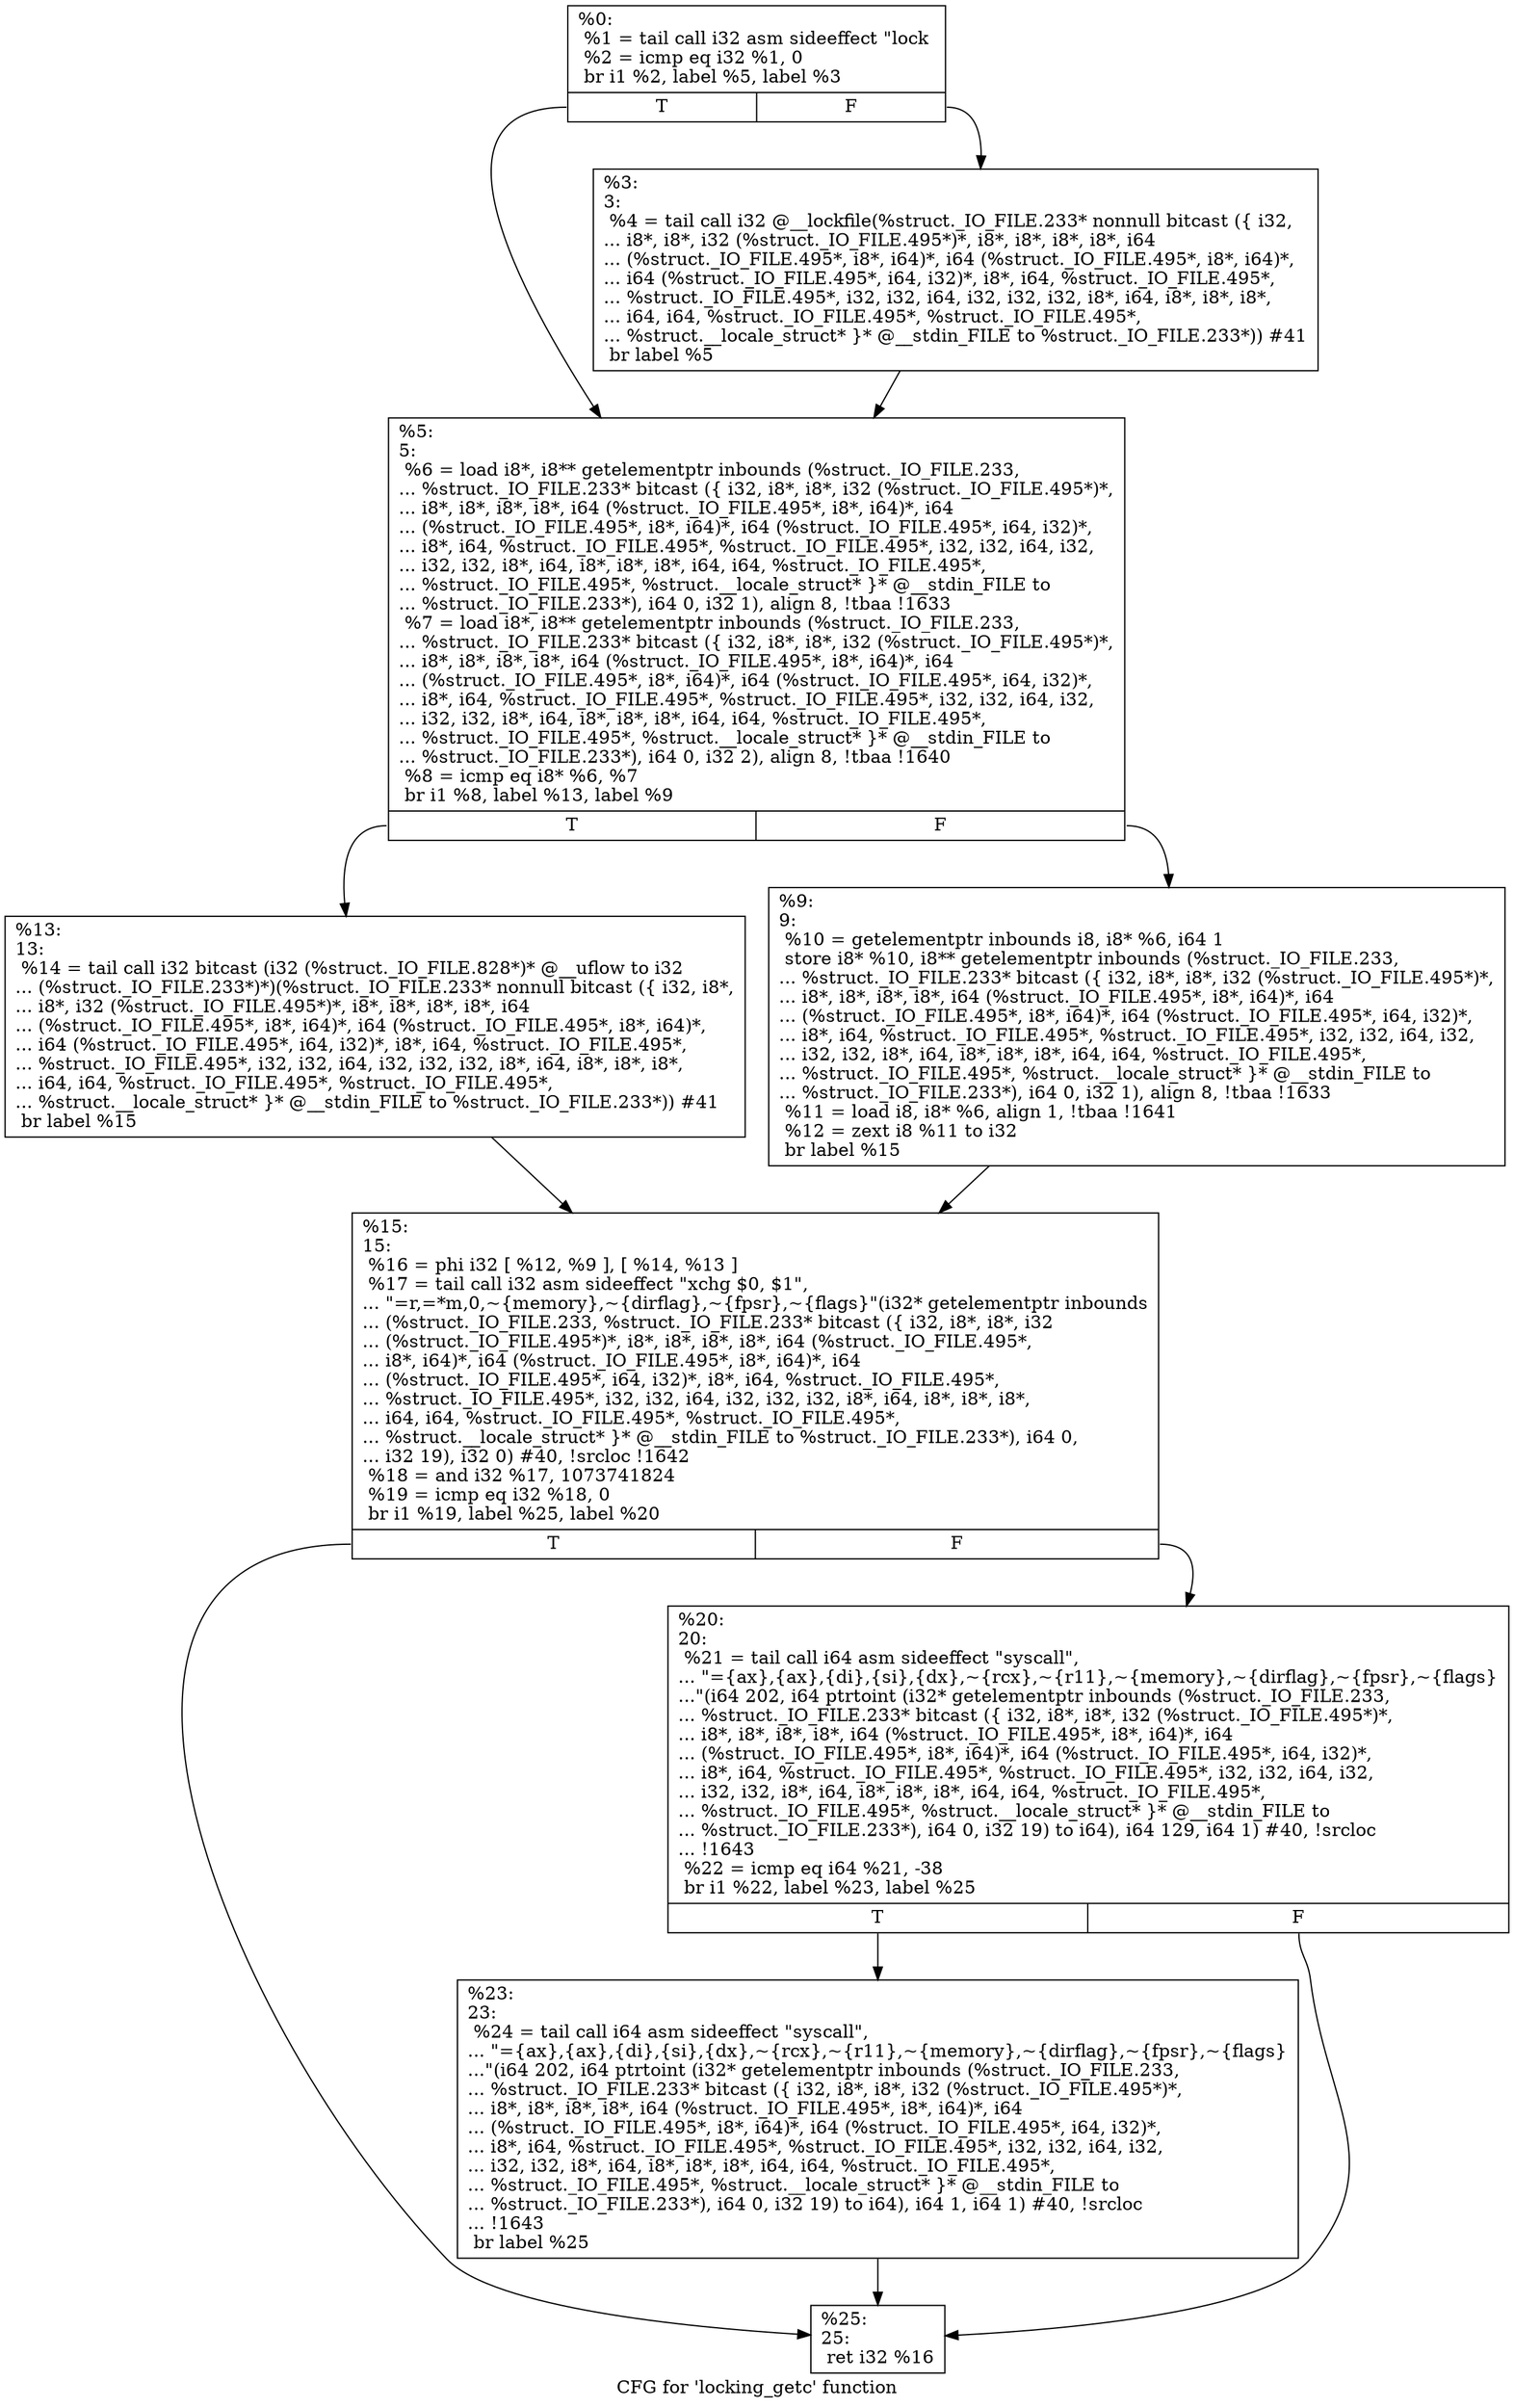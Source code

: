 digraph "CFG for 'locking_getc' function" {
	label="CFG for 'locking_getc' function";

	Node0x1bf5fc0 [shape=record,label="{%0:\l  %1 = tail call i32 asm sideeffect \"lock \l  %2 = icmp eq i32 %1, 0\l  br i1 %2, label %5, label %3\l|{<s0>T|<s1>F}}"];
	Node0x1bf5fc0:s0 -> Node0x1bf6060;
	Node0x1bf5fc0:s1 -> Node0x1bf6010;
	Node0x1bf6010 [shape=record,label="{%3:\l3:                                                \l  %4 = tail call i32 @__lockfile(%struct._IO_FILE.233* nonnull bitcast (\{ i32,\l... i8*, i8*, i32 (%struct._IO_FILE.495*)*, i8*, i8*, i8*, i8*, i64\l... (%struct._IO_FILE.495*, i8*, i64)*, i64 (%struct._IO_FILE.495*, i8*, i64)*,\l... i64 (%struct._IO_FILE.495*, i64, i32)*, i8*, i64, %struct._IO_FILE.495*,\l... %struct._IO_FILE.495*, i32, i32, i64, i32, i32, i32, i8*, i64, i8*, i8*, i8*,\l... i64, i64, %struct._IO_FILE.495*, %struct._IO_FILE.495*,\l... %struct.__locale_struct* \}* @__stdin_FILE to %struct._IO_FILE.233*)) #41\l  br label %5\l}"];
	Node0x1bf6010 -> Node0x1bf6060;
	Node0x1bf6060 [shape=record,label="{%5:\l5:                                                \l  %6 = load i8*, i8** getelementptr inbounds (%struct._IO_FILE.233,\l... %struct._IO_FILE.233* bitcast (\{ i32, i8*, i8*, i32 (%struct._IO_FILE.495*)*,\l... i8*, i8*, i8*, i8*, i64 (%struct._IO_FILE.495*, i8*, i64)*, i64\l... (%struct._IO_FILE.495*, i8*, i64)*, i64 (%struct._IO_FILE.495*, i64, i32)*,\l... i8*, i64, %struct._IO_FILE.495*, %struct._IO_FILE.495*, i32, i32, i64, i32,\l... i32, i32, i8*, i64, i8*, i8*, i8*, i64, i64, %struct._IO_FILE.495*,\l... %struct._IO_FILE.495*, %struct.__locale_struct* \}* @__stdin_FILE to\l... %struct._IO_FILE.233*), i64 0, i32 1), align 8, !tbaa !1633\l  %7 = load i8*, i8** getelementptr inbounds (%struct._IO_FILE.233,\l... %struct._IO_FILE.233* bitcast (\{ i32, i8*, i8*, i32 (%struct._IO_FILE.495*)*,\l... i8*, i8*, i8*, i8*, i64 (%struct._IO_FILE.495*, i8*, i64)*, i64\l... (%struct._IO_FILE.495*, i8*, i64)*, i64 (%struct._IO_FILE.495*, i64, i32)*,\l... i8*, i64, %struct._IO_FILE.495*, %struct._IO_FILE.495*, i32, i32, i64, i32,\l... i32, i32, i8*, i64, i8*, i8*, i8*, i64, i64, %struct._IO_FILE.495*,\l... %struct._IO_FILE.495*, %struct.__locale_struct* \}* @__stdin_FILE to\l... %struct._IO_FILE.233*), i64 0, i32 2), align 8, !tbaa !1640\l  %8 = icmp eq i8* %6, %7\l  br i1 %8, label %13, label %9\l|{<s0>T|<s1>F}}"];
	Node0x1bf6060:s0 -> Node0x1bf6100;
	Node0x1bf6060:s1 -> Node0x1bf60b0;
	Node0x1bf60b0 [shape=record,label="{%9:\l9:                                                \l  %10 = getelementptr inbounds i8, i8* %6, i64 1\l  store i8* %10, i8** getelementptr inbounds (%struct._IO_FILE.233,\l... %struct._IO_FILE.233* bitcast (\{ i32, i8*, i8*, i32 (%struct._IO_FILE.495*)*,\l... i8*, i8*, i8*, i8*, i64 (%struct._IO_FILE.495*, i8*, i64)*, i64\l... (%struct._IO_FILE.495*, i8*, i64)*, i64 (%struct._IO_FILE.495*, i64, i32)*,\l... i8*, i64, %struct._IO_FILE.495*, %struct._IO_FILE.495*, i32, i32, i64, i32,\l... i32, i32, i8*, i64, i8*, i8*, i8*, i64, i64, %struct._IO_FILE.495*,\l... %struct._IO_FILE.495*, %struct.__locale_struct* \}* @__stdin_FILE to\l... %struct._IO_FILE.233*), i64 0, i32 1), align 8, !tbaa !1633\l  %11 = load i8, i8* %6, align 1, !tbaa !1641\l  %12 = zext i8 %11 to i32\l  br label %15\l}"];
	Node0x1bf60b0 -> Node0x1bf6150;
	Node0x1bf6100 [shape=record,label="{%13:\l13:                                               \l  %14 = tail call i32 bitcast (i32 (%struct._IO_FILE.828*)* @__uflow to i32\l... (%struct._IO_FILE.233*)*)(%struct._IO_FILE.233* nonnull bitcast (\{ i32, i8*,\l... i8*, i32 (%struct._IO_FILE.495*)*, i8*, i8*, i8*, i8*, i64\l... (%struct._IO_FILE.495*, i8*, i64)*, i64 (%struct._IO_FILE.495*, i8*, i64)*,\l... i64 (%struct._IO_FILE.495*, i64, i32)*, i8*, i64, %struct._IO_FILE.495*,\l... %struct._IO_FILE.495*, i32, i32, i64, i32, i32, i32, i8*, i64, i8*, i8*, i8*,\l... i64, i64, %struct._IO_FILE.495*, %struct._IO_FILE.495*,\l... %struct.__locale_struct* \}* @__stdin_FILE to %struct._IO_FILE.233*)) #41\l  br label %15\l}"];
	Node0x1bf6100 -> Node0x1bf6150;
	Node0x1bf6150 [shape=record,label="{%15:\l15:                                               \l  %16 = phi i32 [ %12, %9 ], [ %14, %13 ]\l  %17 = tail call i32 asm sideeffect \"xchg $0, $1\",\l... \"=r,=*m,0,~\{memory\},~\{dirflag\},~\{fpsr\},~\{flags\}\"(i32* getelementptr inbounds\l... (%struct._IO_FILE.233, %struct._IO_FILE.233* bitcast (\{ i32, i8*, i8*, i32\l... (%struct._IO_FILE.495*)*, i8*, i8*, i8*, i8*, i64 (%struct._IO_FILE.495*,\l... i8*, i64)*, i64 (%struct._IO_FILE.495*, i8*, i64)*, i64\l... (%struct._IO_FILE.495*, i64, i32)*, i8*, i64, %struct._IO_FILE.495*,\l... %struct._IO_FILE.495*, i32, i32, i64, i32, i32, i32, i8*, i64, i8*, i8*, i8*,\l... i64, i64, %struct._IO_FILE.495*, %struct._IO_FILE.495*,\l... %struct.__locale_struct* \}* @__stdin_FILE to %struct._IO_FILE.233*), i64 0,\l... i32 19), i32 0) #40, !srcloc !1642\l  %18 = and i32 %17, 1073741824\l  %19 = icmp eq i32 %18, 0\l  br i1 %19, label %25, label %20\l|{<s0>T|<s1>F}}"];
	Node0x1bf6150:s0 -> Node0x1bf6240;
	Node0x1bf6150:s1 -> Node0x1bf61a0;
	Node0x1bf61a0 [shape=record,label="{%20:\l20:                                               \l  %21 = tail call i64 asm sideeffect \"syscall\",\l... \"=\{ax\},\{ax\},\{di\},\{si\},\{dx\},~\{rcx\},~\{r11\},~\{memory\},~\{dirflag\},~\{fpsr\},~\{flags\}\l...\"(i64 202, i64 ptrtoint (i32* getelementptr inbounds (%struct._IO_FILE.233,\l... %struct._IO_FILE.233* bitcast (\{ i32, i8*, i8*, i32 (%struct._IO_FILE.495*)*,\l... i8*, i8*, i8*, i8*, i64 (%struct._IO_FILE.495*, i8*, i64)*, i64\l... (%struct._IO_FILE.495*, i8*, i64)*, i64 (%struct._IO_FILE.495*, i64, i32)*,\l... i8*, i64, %struct._IO_FILE.495*, %struct._IO_FILE.495*, i32, i32, i64, i32,\l... i32, i32, i8*, i64, i8*, i8*, i8*, i64, i64, %struct._IO_FILE.495*,\l... %struct._IO_FILE.495*, %struct.__locale_struct* \}* @__stdin_FILE to\l... %struct._IO_FILE.233*), i64 0, i32 19) to i64), i64 129, i64 1) #40, !srcloc\l... !1643\l  %22 = icmp eq i64 %21, -38\l  br i1 %22, label %23, label %25\l|{<s0>T|<s1>F}}"];
	Node0x1bf61a0:s0 -> Node0x1bf61f0;
	Node0x1bf61a0:s1 -> Node0x1bf6240;
	Node0x1bf61f0 [shape=record,label="{%23:\l23:                                               \l  %24 = tail call i64 asm sideeffect \"syscall\",\l... \"=\{ax\},\{ax\},\{di\},\{si\},\{dx\},~\{rcx\},~\{r11\},~\{memory\},~\{dirflag\},~\{fpsr\},~\{flags\}\l...\"(i64 202, i64 ptrtoint (i32* getelementptr inbounds (%struct._IO_FILE.233,\l... %struct._IO_FILE.233* bitcast (\{ i32, i8*, i8*, i32 (%struct._IO_FILE.495*)*,\l... i8*, i8*, i8*, i8*, i64 (%struct._IO_FILE.495*, i8*, i64)*, i64\l... (%struct._IO_FILE.495*, i8*, i64)*, i64 (%struct._IO_FILE.495*, i64, i32)*,\l... i8*, i64, %struct._IO_FILE.495*, %struct._IO_FILE.495*, i32, i32, i64, i32,\l... i32, i32, i8*, i64, i8*, i8*, i8*, i64, i64, %struct._IO_FILE.495*,\l... %struct._IO_FILE.495*, %struct.__locale_struct* \}* @__stdin_FILE to\l... %struct._IO_FILE.233*), i64 0, i32 19) to i64), i64 1, i64 1) #40, !srcloc\l... !1643\l  br label %25\l}"];
	Node0x1bf61f0 -> Node0x1bf6240;
	Node0x1bf6240 [shape=record,label="{%25:\l25:                                               \l  ret i32 %16\l}"];
}

